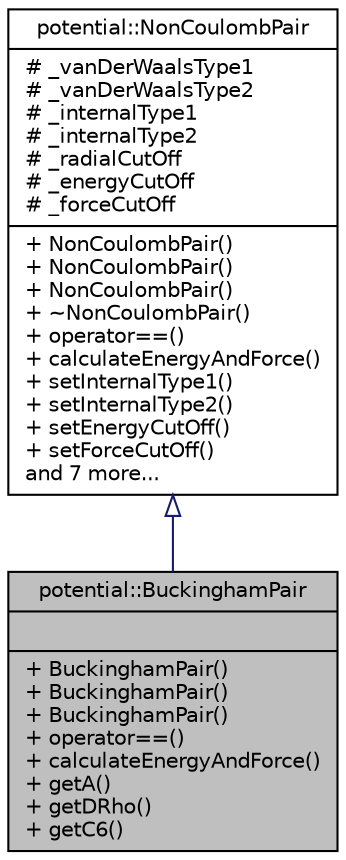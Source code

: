 digraph "potential::BuckinghamPair"
{
 // LATEX_PDF_SIZE
  edge [fontname="Helvetica",fontsize="10",labelfontname="Helvetica",labelfontsize="10"];
  node [fontname="Helvetica",fontsize="10",shape=record];
  Node1 [label="{potential::BuckinghamPair\n||+ BuckinghamPair()\l+ BuckinghamPair()\l+ BuckinghamPair()\l+ operator==()\l+ calculateEnergyAndForce()\l+ getA()\l+ getDRho()\l+ getC6()\l}",height=0.2,width=0.4,color="black", fillcolor="grey75", style="filled", fontcolor="black",tooltip="inherits from NonCoulombPair represents a pair of Buckingham types"];
  Node2 -> Node1 [dir="back",color="midnightblue",fontsize="10",style="solid",arrowtail="onormal",fontname="Helvetica"];
  Node2 [label="{potential::NonCoulombPair\n|# _vanDerWaalsType1\l# _vanDerWaalsType2\l# _internalType1\l# _internalType2\l# _radialCutOff\l# _energyCutOff\l# _forceCutOff\l|+ NonCoulombPair()\l+ NonCoulombPair()\l+ NonCoulombPair()\l+ ~NonCoulombPair()\l+ operator==()\l+ calculateEnergyAndForce()\l+ setInternalType1()\l+ setInternalType2()\l+ setEnergyCutOff()\l+ setForceCutOff()\land 7 more...\l}",height=0.2,width=0.4,color="black", fillcolor="white", style="filled",URL="$classpotential_1_1NonCoulombPair.html",tooltip="base class representing a pair of non-coulombic types"];
}
